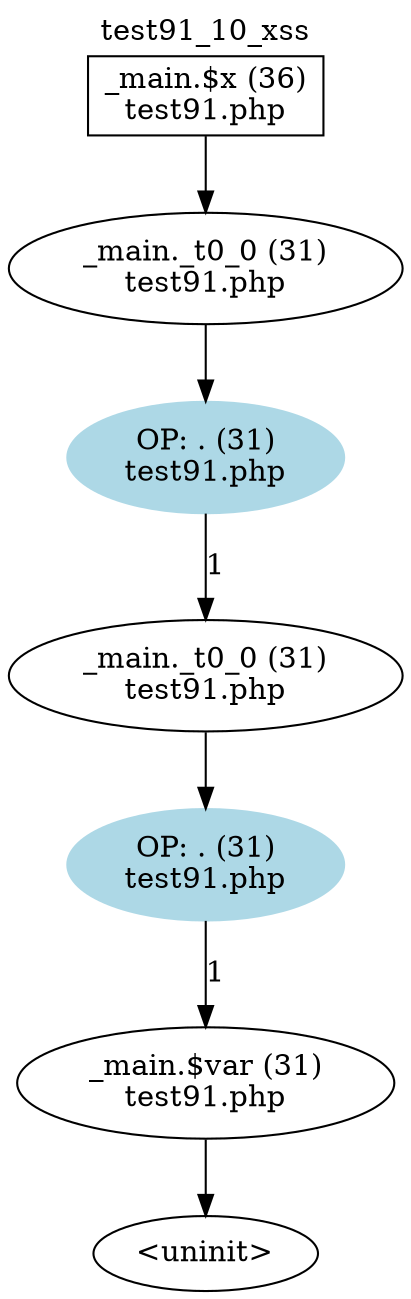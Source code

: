 digraph cfg {
  label="test91_10_xss";
  labelloc=t;
  n1 [shape=box, label="_main.$x (36)\ntest91.php"];
  n2 [shape=ellipse, label="_main._t0_0 (31)\ntest91.php"];
  n3 [shape=ellipse, label="OP: . (31)\ntest91.php",style=filled,color=lightblue];
  n4 [shape=ellipse, label="_main._t0_0 (31)\ntest91.php"];
  n5 [shape=ellipse, label="OP: . (31)\ntest91.php",style=filled,color=lightblue];
  n6 [shape=ellipse, label="_main.$var (31)\ntest91.php"];
  n7 [shape=ellipse, label="<uninit>"];
  n1 -> n2;
  n2 -> n3;
  n3 -> n4[label="1"];
  n4 -> n5;
  n5 -> n6[label="1"];
  n6 -> n7;
}
